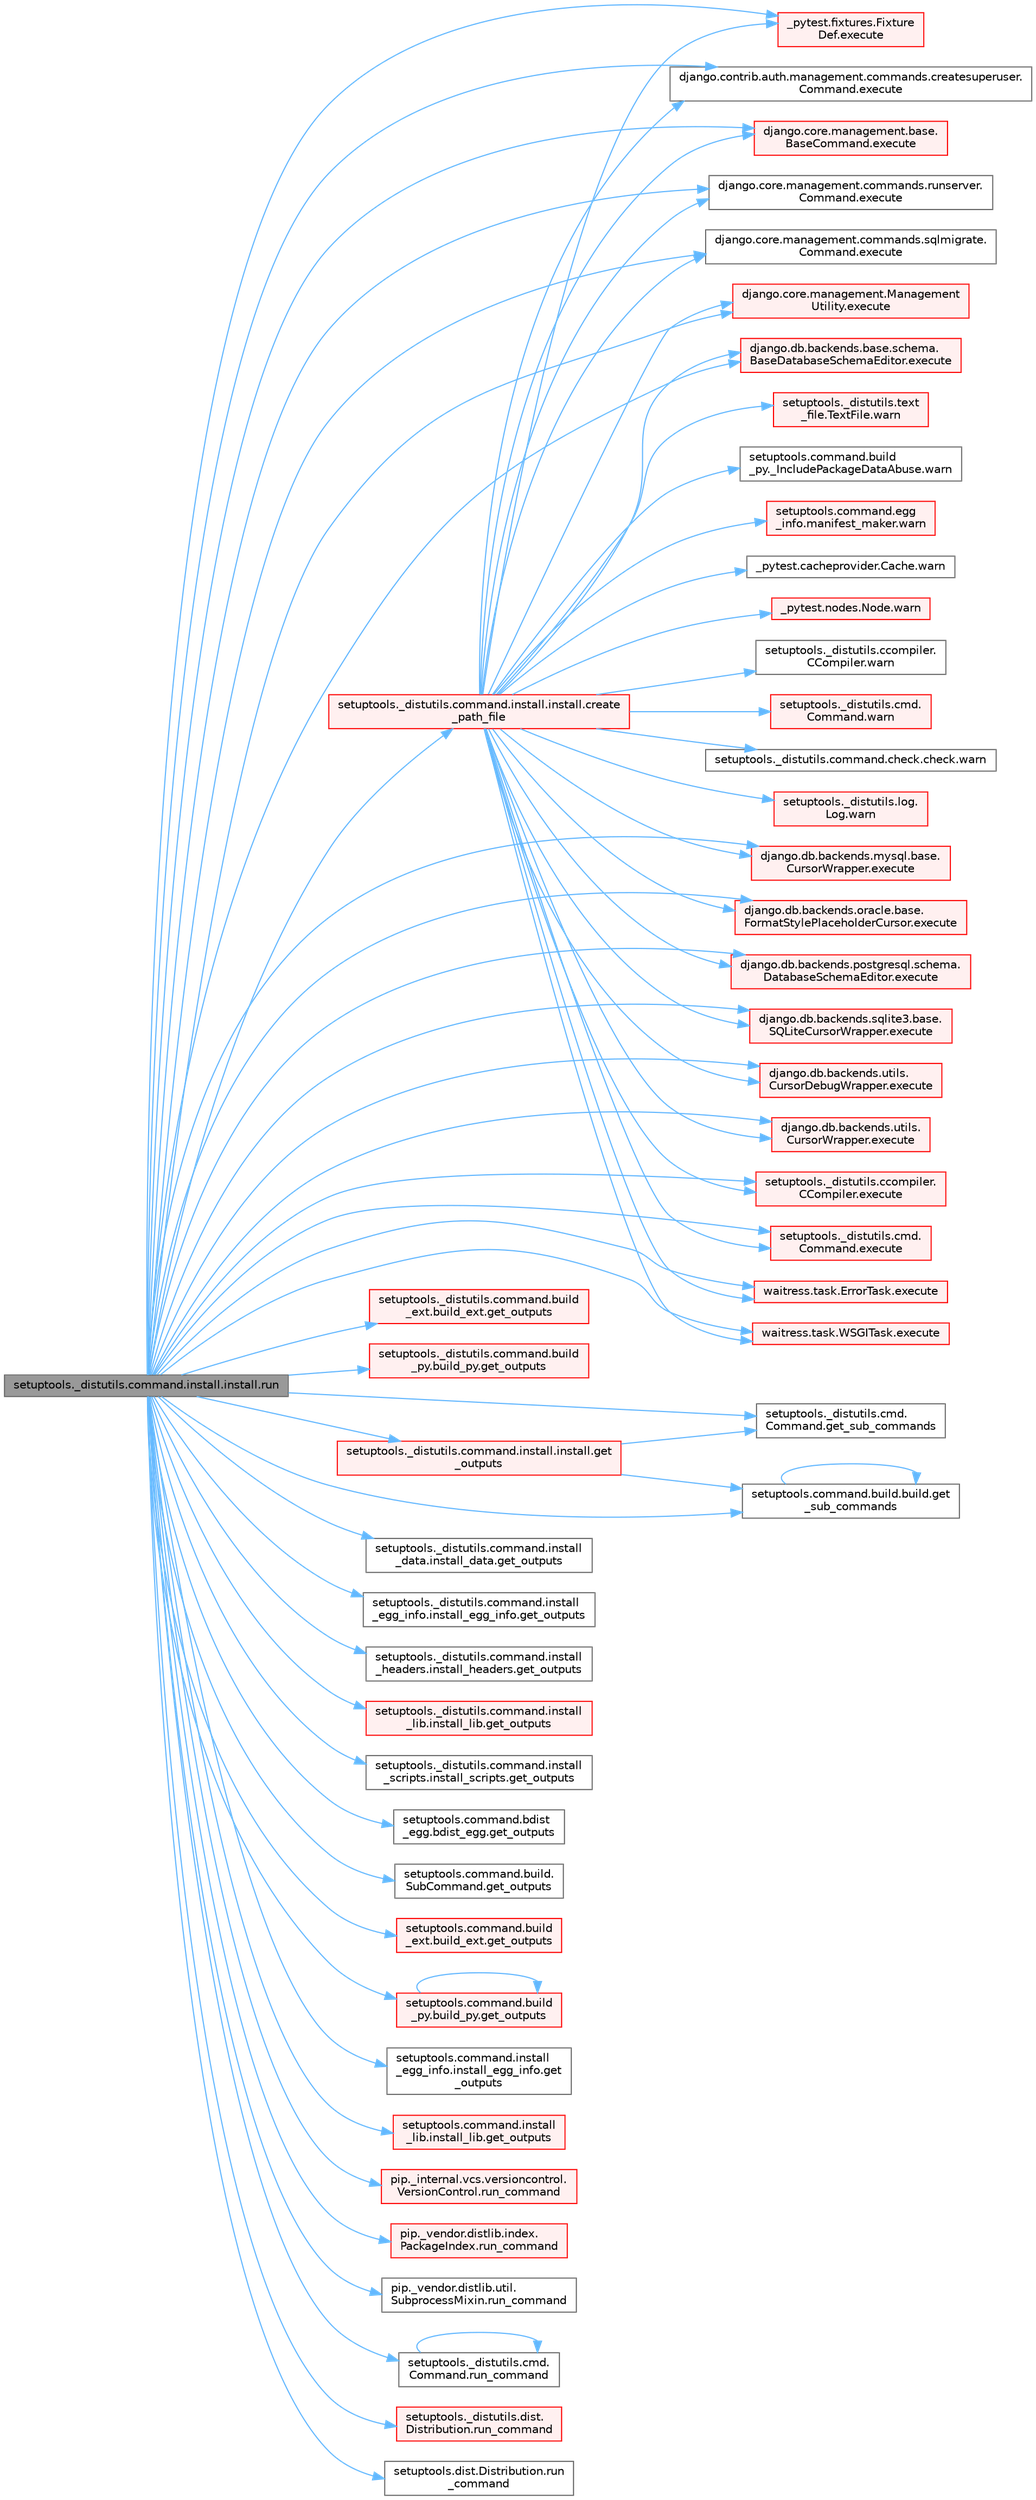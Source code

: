 digraph "setuptools._distutils.command.install.install.run"
{
 // LATEX_PDF_SIZE
  bgcolor="transparent";
  edge [fontname=Helvetica,fontsize=10,labelfontname=Helvetica,labelfontsize=10];
  node [fontname=Helvetica,fontsize=10,shape=box,height=0.2,width=0.4];
  rankdir="LR";
  Node1 [id="Node000001",label="setuptools._distutils.command.install.install.run",height=0.2,width=0.4,color="gray40", fillcolor="grey60", style="filled", fontcolor="black",tooltip=" "];
  Node1 -> Node2 [id="edge1_Node000001_Node000002",color="steelblue1",style="solid",tooltip=" "];
  Node2 [id="Node000002",label="setuptools._distutils.command.install.install.create\l_path_file",height=0.2,width=0.4,color="red", fillcolor="#FFF0F0", style="filled",URL="$classsetuptools_1_1__distutils_1_1command_1_1install_1_1install.html#ae5b9163a32dec1fd8d16c029acf46364",tooltip=" "];
  Node2 -> Node3 [id="edge2_Node000002_Node000003",color="steelblue1",style="solid",tooltip=" "];
  Node3 [id="Node000003",label="_pytest.fixtures.Fixture\lDef.execute",height=0.2,width=0.4,color="red", fillcolor="#FFF0F0", style="filled",URL="$class__pytest_1_1fixtures_1_1_fixture_def.html#ac27e0caaadd6404ffc2715216b643993",tooltip=" "];
  Node2 -> Node3950 [id="edge3_Node000002_Node003950",color="steelblue1",style="solid",tooltip=" "];
  Node3950 [id="Node003950",label="django.contrib.auth.management.commands.createsuperuser.\lCommand.execute",height=0.2,width=0.4,color="grey40", fillcolor="white", style="filled",URL="$classdjango_1_1contrib_1_1auth_1_1management_1_1commands_1_1createsuperuser_1_1_command.html#a4dc8ad9953fcae01a4c61c32fe4c6540",tooltip=" "];
  Node2 -> Node3951 [id="edge4_Node000002_Node003951",color="steelblue1",style="solid",tooltip=" "];
  Node3951 [id="Node003951",label="django.core.management.base.\lBaseCommand.execute",height=0.2,width=0.4,color="red", fillcolor="#FFF0F0", style="filled",URL="$classdjango_1_1core_1_1management_1_1base_1_1_base_command.html#a5621c1fb51be6a2deff6777d90c25ee0",tooltip=" "];
  Node2 -> Node3953 [id="edge5_Node000002_Node003953",color="steelblue1",style="solid",tooltip=" "];
  Node3953 [id="Node003953",label="django.core.management.commands.runserver.\lCommand.execute",height=0.2,width=0.4,color="grey40", fillcolor="white", style="filled",URL="$classdjango_1_1core_1_1management_1_1commands_1_1runserver_1_1_command.html#a86b4bdbf596d9f612125e143148d9919",tooltip=" "];
  Node2 -> Node3954 [id="edge6_Node000002_Node003954",color="steelblue1",style="solid",tooltip=" "];
  Node3954 [id="Node003954",label="django.core.management.commands.sqlmigrate.\lCommand.execute",height=0.2,width=0.4,color="grey40", fillcolor="white", style="filled",URL="$classdjango_1_1core_1_1management_1_1commands_1_1sqlmigrate_1_1_command.html#ad47c65d3d4820430ce43bb5f2086789d",tooltip=" "];
  Node2 -> Node3955 [id="edge7_Node000002_Node003955",color="steelblue1",style="solid",tooltip=" "];
  Node3955 [id="Node003955",label="django.core.management.Management\lUtility.execute",height=0.2,width=0.4,color="red", fillcolor="#FFF0F0", style="filled",URL="$classdjango_1_1core_1_1management_1_1_management_utility.html#ab2752203019f6a6274c55e096770c008",tooltip=" "];
  Node2 -> Node3963 [id="edge8_Node000002_Node003963",color="steelblue1",style="solid",tooltip=" "];
  Node3963 [id="Node003963",label="django.db.backends.base.schema.\lBaseDatabaseSchemaEditor.execute",height=0.2,width=0.4,color="red", fillcolor="#FFF0F0", style="filled",URL="$classdjango_1_1db_1_1backends_1_1base_1_1schema_1_1_base_database_schema_editor.html#a964d07b6ba94dc1698e896feeeb57353",tooltip=" "];
  Node2 -> Node3966 [id="edge9_Node000002_Node003966",color="steelblue1",style="solid",tooltip=" "];
  Node3966 [id="Node003966",label="django.db.backends.mysql.base.\lCursorWrapper.execute",height=0.2,width=0.4,color="red", fillcolor="#FFF0F0", style="filled",URL="$classdjango_1_1db_1_1backends_1_1mysql_1_1base_1_1_cursor_wrapper.html#a6b2d41b73d7c215224f1e994aad6ad60",tooltip=" "];
  Node2 -> Node3967 [id="edge10_Node000002_Node003967",color="steelblue1",style="solid",tooltip=" "];
  Node3967 [id="Node003967",label="django.db.backends.oracle.base.\lFormatStylePlaceholderCursor.execute",height=0.2,width=0.4,color="red", fillcolor="#FFF0F0", style="filled",URL="$classdjango_1_1db_1_1backends_1_1oracle_1_1base_1_1_format_style_placeholder_cursor.html#a0717bdbea59134a88e5f10399c33a251",tooltip=" "];
  Node2 -> Node3973 [id="edge11_Node000002_Node003973",color="steelblue1",style="solid",tooltip=" "];
  Node3973 [id="Node003973",label="django.db.backends.postgresql.schema.\lDatabaseSchemaEditor.execute",height=0.2,width=0.4,color="red", fillcolor="#FFF0F0", style="filled",URL="$classdjango_1_1db_1_1backends_1_1postgresql_1_1schema_1_1_database_schema_editor.html#afe7e39d1fd0ac2c6216f90295b9382ae",tooltip=" "];
  Node2 -> Node3974 [id="edge12_Node000002_Node003974",color="steelblue1",style="solid",tooltip=" "];
  Node3974 [id="Node003974",label="django.db.backends.sqlite3.base.\lSQLiteCursorWrapper.execute",height=0.2,width=0.4,color="red", fillcolor="#FFF0F0", style="filled",URL="$classdjango_1_1db_1_1backends_1_1sqlite3_1_1base_1_1_s_q_lite_cursor_wrapper.html#a41115eb3813040514a6c6c7111aa0b57",tooltip=" "];
  Node2 -> Node3976 [id="edge13_Node000002_Node003976",color="steelblue1",style="solid",tooltip=" "];
  Node3976 [id="Node003976",label="django.db.backends.utils.\lCursorDebugWrapper.execute",height=0.2,width=0.4,color="red", fillcolor="#FFF0F0", style="filled",URL="$classdjango_1_1db_1_1backends_1_1utils_1_1_cursor_debug_wrapper.html#af0443013785fceb3f05b38198a71ca3f",tooltip=" "];
  Node2 -> Node3977 [id="edge14_Node000002_Node003977",color="steelblue1",style="solid",tooltip=" "];
  Node3977 [id="Node003977",label="django.db.backends.utils.\lCursorWrapper.execute",height=0.2,width=0.4,color="red", fillcolor="#FFF0F0", style="filled",URL="$classdjango_1_1db_1_1backends_1_1utils_1_1_cursor_wrapper.html#a7d0bc9b6584c9fee961505e1d460547c",tooltip=" "];
  Node2 -> Node3980 [id="edge15_Node000002_Node003980",color="steelblue1",style="solid",tooltip=" "];
  Node3980 [id="Node003980",label="setuptools._distutils.ccompiler.\lCCompiler.execute",height=0.2,width=0.4,color="red", fillcolor="#FFF0F0", style="filled",URL="$classsetuptools_1_1__distutils_1_1ccompiler_1_1_c_compiler.html#a726dd6c4cc45b2077fa6bc43dc8fe60e",tooltip=" "];
  Node2 -> Node3981 [id="edge16_Node000002_Node003981",color="steelblue1",style="solid",tooltip=" "];
  Node3981 [id="Node003981",label="setuptools._distutils.cmd.\lCommand.execute",height=0.2,width=0.4,color="red", fillcolor="#FFF0F0", style="filled",URL="$classsetuptools_1_1__distutils_1_1cmd_1_1_command.html#a371b567539d5bc0e2a134bf361e97b38",tooltip=" "];
  Node2 -> Node3982 [id="edge17_Node000002_Node003982",color="steelblue1",style="solid",tooltip=" "];
  Node3982 [id="Node003982",label="waitress.task.ErrorTask.execute",height=0.2,width=0.4,color="red", fillcolor="#FFF0F0", style="filled",URL="$classwaitress_1_1task_1_1_error_task.html#ad5c6d14c13ba3d33e82b1b138e634bb0",tooltip=" "];
  Node2 -> Node3983 [id="edge18_Node000002_Node003983",color="steelblue1",style="solid",tooltip=" "];
  Node3983 [id="Node003983",label="waitress.task.WSGITask.execute",height=0.2,width=0.4,color="red", fillcolor="#FFF0F0", style="filled",URL="$classwaitress_1_1task_1_1_w_s_g_i_task.html#ac677ac1c03116dfa724298750580883b",tooltip=" "];
  Node2 -> Node2440 [id="edge19_Node000002_Node002440",color="steelblue1",style="solid",tooltip=" "];
  Node2440 [id="Node002440",label="_pytest.cacheprovider.Cache.warn",height=0.2,width=0.4,color="grey40", fillcolor="white", style="filled",URL="$class__pytest_1_1cacheprovider_1_1_cache.html#a59056dfff8733ba939dfd3caf3bb00da",tooltip=" "];
  Node2 -> Node2441 [id="edge20_Node000002_Node002441",color="steelblue1",style="solid",tooltip=" "];
  Node2441 [id="Node002441",label="_pytest.nodes.Node.warn",height=0.2,width=0.4,color="red", fillcolor="#FFF0F0", style="filled",URL="$class__pytest_1_1nodes_1_1_node.html#a5d6333688a90229efb19e6f63b7b0746",tooltip=" "];
  Node2 -> Node2443 [id="edge21_Node000002_Node002443",color="steelblue1",style="solid",tooltip=" "];
  Node2443 [id="Node002443",label="setuptools._distutils.ccompiler.\lCCompiler.warn",height=0.2,width=0.4,color="grey40", fillcolor="white", style="filled",URL="$classsetuptools_1_1__distutils_1_1ccompiler_1_1_c_compiler.html#aa4c042a5eb67090857a45c4c044f8459",tooltip=" "];
  Node2 -> Node2444 [id="edge22_Node000002_Node002444",color="steelblue1",style="solid",tooltip=" "];
  Node2444 [id="Node002444",label="setuptools._distutils.cmd.\lCommand.warn",height=0.2,width=0.4,color="red", fillcolor="#FFF0F0", style="filled",URL="$classsetuptools_1_1__distutils_1_1cmd_1_1_command.html#af431bbcd05b47396a4a55e5922c8445f",tooltip=" "];
  Node2 -> Node2446 [id="edge23_Node000002_Node002446",color="steelblue1",style="solid",tooltip=" "];
  Node2446 [id="Node002446",label="setuptools._distutils.command.check.check.warn",height=0.2,width=0.4,color="grey40", fillcolor="white", style="filled",URL="$classsetuptools_1_1__distutils_1_1command_1_1check_1_1check.html#a7bc88f730622998fe245e294139d1eaa",tooltip=" "];
  Node2 -> Node2447 [id="edge24_Node000002_Node002447",color="steelblue1",style="solid",tooltip=" "];
  Node2447 [id="Node002447",label="setuptools._distutils.log.\lLog.warn",height=0.2,width=0.4,color="red", fillcolor="#FFF0F0", style="filled",URL="$classsetuptools_1_1__distutils_1_1log_1_1_log.html#a4862cf2d8dd78b9dce7ffb040c2a1aa7",tooltip=" "];
  Node2 -> Node2448 [id="edge25_Node000002_Node002448",color="steelblue1",style="solid",tooltip=" "];
  Node2448 [id="Node002448",label="setuptools._distutils.text\l_file.TextFile.warn",height=0.2,width=0.4,color="red", fillcolor="#FFF0F0", style="filled",URL="$classsetuptools_1_1__distutils_1_1text__file_1_1_text_file.html#ab97caf0fc8dbcc16f777bd99180a63ad",tooltip=" "];
  Node2 -> Node2449 [id="edge26_Node000002_Node002449",color="steelblue1",style="solid",tooltip=" "];
  Node2449 [id="Node002449",label="setuptools.command.build\l_py._IncludePackageDataAbuse.warn",height=0.2,width=0.4,color="grey40", fillcolor="white", style="filled",URL="$classsetuptools_1_1command_1_1build__py_1_1___include_package_data_abuse.html#ad4a7f921ff2f93b6129e23fbfdb3a697",tooltip=" "];
  Node2 -> Node2450 [id="edge27_Node000002_Node002450",color="steelblue1",style="solid",tooltip=" "];
  Node2450 [id="Node002450",label="setuptools.command.egg\l_info.manifest_maker.warn",height=0.2,width=0.4,color="red", fillcolor="#FFF0F0", style="filled",URL="$classsetuptools_1_1command_1_1egg__info_1_1manifest__maker.html#a1aa507c687db71e0210b2520d8e7d3c2",tooltip=" "];
  Node1 -> Node3 [id="edge28_Node000001_Node000003",color="steelblue1",style="solid",tooltip=" "];
  Node1 -> Node3950 [id="edge29_Node000001_Node003950",color="steelblue1",style="solid",tooltip=" "];
  Node1 -> Node3951 [id="edge30_Node000001_Node003951",color="steelblue1",style="solid",tooltip=" "];
  Node1 -> Node3953 [id="edge31_Node000001_Node003953",color="steelblue1",style="solid",tooltip=" "];
  Node1 -> Node3954 [id="edge32_Node000001_Node003954",color="steelblue1",style="solid",tooltip=" "];
  Node1 -> Node3955 [id="edge33_Node000001_Node003955",color="steelblue1",style="solid",tooltip=" "];
  Node1 -> Node3963 [id="edge34_Node000001_Node003963",color="steelblue1",style="solid",tooltip=" "];
  Node1 -> Node3966 [id="edge35_Node000001_Node003966",color="steelblue1",style="solid",tooltip=" "];
  Node1 -> Node3967 [id="edge36_Node000001_Node003967",color="steelblue1",style="solid",tooltip=" "];
  Node1 -> Node3973 [id="edge37_Node000001_Node003973",color="steelblue1",style="solid",tooltip=" "];
  Node1 -> Node3974 [id="edge38_Node000001_Node003974",color="steelblue1",style="solid",tooltip=" "];
  Node1 -> Node3976 [id="edge39_Node000001_Node003976",color="steelblue1",style="solid",tooltip=" "];
  Node1 -> Node3977 [id="edge40_Node000001_Node003977",color="steelblue1",style="solid",tooltip=" "];
  Node1 -> Node3980 [id="edge41_Node000001_Node003980",color="steelblue1",style="solid",tooltip=" "];
  Node1 -> Node3981 [id="edge42_Node000001_Node003981",color="steelblue1",style="solid",tooltip=" "];
  Node1 -> Node3982 [id="edge43_Node000001_Node003982",color="steelblue1",style="solid",tooltip=" "];
  Node1 -> Node3983 [id="edge44_Node000001_Node003983",color="steelblue1",style="solid",tooltip=" "];
  Node1 -> Node4527 [id="edge45_Node000001_Node004527",color="steelblue1",style="solid",tooltip=" "];
  Node4527 [id="Node004527",label="setuptools._distutils.command.build\l_ext.build_ext.get_outputs",height=0.2,width=0.4,color="red", fillcolor="#FFF0F0", style="filled",URL="$classsetuptools_1_1__distutils_1_1command_1_1build__ext_1_1build__ext.html#a4c13f29b4676a2fdca527178c174c2c5",tooltip=" "];
  Node1 -> Node4542 [id="edge46_Node000001_Node004542",color="steelblue1",style="solid",tooltip=" "];
  Node4542 [id="Node004542",label="setuptools._distutils.command.build\l_py.build_py.get_outputs",height=0.2,width=0.4,color="red", fillcolor="#FFF0F0", style="filled",URL="$classsetuptools_1_1__distutils_1_1command_1_1build__py_1_1build__py.html#a46cabd50dc25977134825f0bff6b2bc3",tooltip=" "];
  Node1 -> Node4578 [id="edge47_Node000001_Node004578",color="steelblue1",style="solid",tooltip=" "];
  Node4578 [id="Node004578",label="setuptools._distutils.command.install.install.get\l_outputs",height=0.2,width=0.4,color="red", fillcolor="#FFF0F0", style="filled",URL="$classsetuptools_1_1__distutils_1_1command_1_1install_1_1install.html#a4415133850e103c661fa9d8e6a8b1dbe",tooltip=" "];
  Node4578 -> Node4579 [id="edge48_Node004578_Node004579",color="steelblue1",style="solid",tooltip=" "];
  Node4579 [id="Node004579",label="setuptools._distutils.cmd.\lCommand.get_sub_commands",height=0.2,width=0.4,color="grey40", fillcolor="white", style="filled",URL="$classsetuptools_1_1__distutils_1_1cmd_1_1_command.html#ad5489b24e982d61488c07dbc9bd950a1",tooltip=" "];
  Node4578 -> Node4580 [id="edge49_Node004578_Node004580",color="steelblue1",style="solid",tooltip=" "];
  Node4580 [id="Node004580",label="setuptools.command.build.build.get\l_sub_commands",height=0.2,width=0.4,color="grey40", fillcolor="white", style="filled",URL="$classsetuptools_1_1command_1_1build_1_1build.html#aa39768957ec662cbf9a10861fced1b2f",tooltip=" "];
  Node4580 -> Node4580 [id="edge50_Node004580_Node004580",color="steelblue1",style="solid",tooltip=" "];
  Node1 -> Node4581 [id="edge51_Node000001_Node004581",color="steelblue1",style="solid",tooltip=" "];
  Node4581 [id="Node004581",label="setuptools._distutils.command.install\l_data.install_data.get_outputs",height=0.2,width=0.4,color="grey40", fillcolor="white", style="filled",URL="$classsetuptools_1_1__distutils_1_1command_1_1install__data_1_1install__data.html#a3144c13e1979ebf4705a1410593790cc",tooltip=" "];
  Node1 -> Node4582 [id="edge52_Node000001_Node004582",color="steelblue1",style="solid",tooltip=" "];
  Node4582 [id="Node004582",label="setuptools._distutils.command.install\l_egg_info.install_egg_info.get_outputs",height=0.2,width=0.4,color="grey40", fillcolor="white", style="filled",URL="$classsetuptools_1_1__distutils_1_1command_1_1install__egg__info_1_1install__egg__info.html#a857d52ef777abe76a1bd9fbbbacc40af",tooltip=" "];
  Node1 -> Node4583 [id="edge53_Node000001_Node004583",color="steelblue1",style="solid",tooltip=" "];
  Node4583 [id="Node004583",label="setuptools._distutils.command.install\l_headers.install_headers.get_outputs",height=0.2,width=0.4,color="grey40", fillcolor="white", style="filled",URL="$classsetuptools_1_1__distutils_1_1command_1_1install__headers_1_1install__headers.html#adb727cffeb9efd72ce0d6e9b76a9d41b",tooltip=" "];
  Node1 -> Node4584 [id="edge54_Node000001_Node004584",color="steelblue1",style="solid",tooltip=" "];
  Node4584 [id="Node004584",label="setuptools._distutils.command.install\l_lib.install_lib.get_outputs",height=0.2,width=0.4,color="red", fillcolor="#FFF0F0", style="filled",URL="$classsetuptools_1_1__distutils_1_1command_1_1install__lib_1_1install__lib.html#a6be86618e6b7aac41d44b4c305468e33",tooltip=" "];
  Node1 -> Node4587 [id="edge55_Node000001_Node004587",color="steelblue1",style="solid",tooltip=" "];
  Node4587 [id="Node004587",label="setuptools._distutils.command.install\l_scripts.install_scripts.get_outputs",height=0.2,width=0.4,color="grey40", fillcolor="white", style="filled",URL="$classsetuptools_1_1__distutils_1_1command_1_1install__scripts_1_1install__scripts.html#abdfb0f71767c3ae392397cacb6c84077",tooltip=" "];
  Node1 -> Node4588 [id="edge56_Node000001_Node004588",color="steelblue1",style="solid",tooltip=" "];
  Node4588 [id="Node004588",label="setuptools.command.bdist\l_egg.bdist_egg.get_outputs",height=0.2,width=0.4,color="grey40", fillcolor="white", style="filled",URL="$classsetuptools_1_1command_1_1bdist__egg_1_1bdist__egg.html#ae1ac4ab0eb7dc2ee42697565a95858e1",tooltip=" "];
  Node1 -> Node4589 [id="edge57_Node000001_Node004589",color="steelblue1",style="solid",tooltip=" "];
  Node4589 [id="Node004589",label="setuptools.command.build.\lSubCommand.get_outputs",height=0.2,width=0.4,color="grey40", fillcolor="white", style="filled",URL="$classsetuptools_1_1command_1_1build_1_1_sub_command.html#a20a3b52653748229dca6ff305660d16a",tooltip=" "];
  Node1 -> Node4590 [id="edge58_Node000001_Node004590",color="steelblue1",style="solid",tooltip=" "];
  Node4590 [id="Node004590",label="setuptools.command.build\l_ext.build_ext.get_outputs",height=0.2,width=0.4,color="red", fillcolor="#FFF0F0", style="filled",URL="$classsetuptools_1_1command_1_1build__ext_1_1build__ext.html#a834f243d89ea3ee2f57ad22a662f4665",tooltip=" "];
  Node1 -> Node4600 [id="edge59_Node000001_Node004600",color="steelblue1",style="solid",tooltip=" "];
  Node4600 [id="Node004600",label="setuptools.command.build\l_py.build_py.get_outputs",height=0.2,width=0.4,color="red", fillcolor="#FFF0F0", style="filled",URL="$classsetuptools_1_1command_1_1build__py_1_1build__py.html#adcbbc691ee0e02d57d58f5ac928a8b68",tooltip=" "];
  Node4600 -> Node4600 [id="edge60_Node004600_Node004600",color="steelblue1",style="solid",tooltip=" "];
  Node1 -> Node4601 [id="edge61_Node000001_Node004601",color="steelblue1",style="solid",tooltip=" "];
  Node4601 [id="Node004601",label="setuptools.command.install\l_egg_info.install_egg_info.get\l_outputs",height=0.2,width=0.4,color="grey40", fillcolor="white", style="filled",URL="$classsetuptools_1_1command_1_1install__egg__info_1_1install__egg__info.html#a8a251f029d2571bcc66cd32cd8c0b78f",tooltip=" "];
  Node1 -> Node4602 [id="edge62_Node000001_Node004602",color="steelblue1",style="solid",tooltip=" "];
  Node4602 [id="Node004602",label="setuptools.command.install\l_lib.install_lib.get_outputs",height=0.2,width=0.4,color="red", fillcolor="#FFF0F0", style="filled",URL="$classsetuptools_1_1command_1_1install__lib_1_1install__lib.html#a11656408a46a678ff84654152bc2a705",tooltip=" "];
  Node1 -> Node4579 [id="edge63_Node000001_Node004579",color="steelblue1",style="solid",tooltip=" "];
  Node1 -> Node4580 [id="edge64_Node000001_Node004580",color="steelblue1",style="solid",tooltip=" "];
  Node1 -> Node4211 [id="edge65_Node000001_Node004211",color="steelblue1",style="solid",tooltip=" "];
  Node4211 [id="Node004211",label="pip._internal.vcs.versioncontrol.\lVersionControl.run_command",height=0.2,width=0.4,color="red", fillcolor="#FFF0F0", style="filled",URL="$classpip_1_1__internal_1_1vcs_1_1versioncontrol_1_1_version_control.html#a7f3113dd29f4badd64da85b03c42c02c",tooltip=" "];
  Node1 -> Node4212 [id="edge66_Node000001_Node004212",color="steelblue1",style="solid",tooltip=" "];
  Node4212 [id="Node004212",label="pip._vendor.distlib.index.\lPackageIndex.run_command",height=0.2,width=0.4,color="red", fillcolor="#FFF0F0", style="filled",URL="$classpip_1_1__vendor_1_1distlib_1_1index_1_1_package_index.html#acd7bac9eea76a4f817fcadc41b2c9892",tooltip=" "];
  Node1 -> Node4213 [id="edge67_Node000001_Node004213",color="steelblue1",style="solid",tooltip=" "];
  Node4213 [id="Node004213",label="pip._vendor.distlib.util.\lSubprocessMixin.run_command",height=0.2,width=0.4,color="grey40", fillcolor="white", style="filled",URL="$classpip_1_1__vendor_1_1distlib_1_1util_1_1_subprocess_mixin.html#a67b639c1839416a8a0e96ca282d92002",tooltip=" "];
  Node1 -> Node4214 [id="edge68_Node000001_Node004214",color="steelblue1",style="solid",tooltip=" "];
  Node4214 [id="Node004214",label="setuptools._distutils.cmd.\lCommand.run_command",height=0.2,width=0.4,color="grey40", fillcolor="white", style="filled",URL="$classsetuptools_1_1__distutils_1_1cmd_1_1_command.html#a4563751ee7f1d9e8fab0309f53ba8296",tooltip=" "];
  Node4214 -> Node4214 [id="edge69_Node004214_Node004214",color="steelblue1",style="solid",tooltip=" "];
  Node1 -> Node4215 [id="edge70_Node000001_Node004215",color="steelblue1",style="solid",tooltip=" "];
  Node4215 [id="Node004215",label="setuptools._distutils.dist.\lDistribution.run_command",height=0.2,width=0.4,color="red", fillcolor="#FFF0F0", style="filled",URL="$classsetuptools_1_1__distutils_1_1dist_1_1_distribution.html#af88f5c28eb0069f7f38d97a6ec0b6aa3",tooltip=" "];
  Node1 -> Node4226 [id="edge71_Node000001_Node004226",color="steelblue1",style="solid",tooltip=" "];
  Node4226 [id="Node004226",label="setuptools.dist.Distribution.run\l_command",height=0.2,width=0.4,color="grey40", fillcolor="white", style="filled",URL="$classsetuptools_1_1dist_1_1_distribution.html#ada44d31a730845b467a60aa9fb177bd0",tooltip=" "];
}
